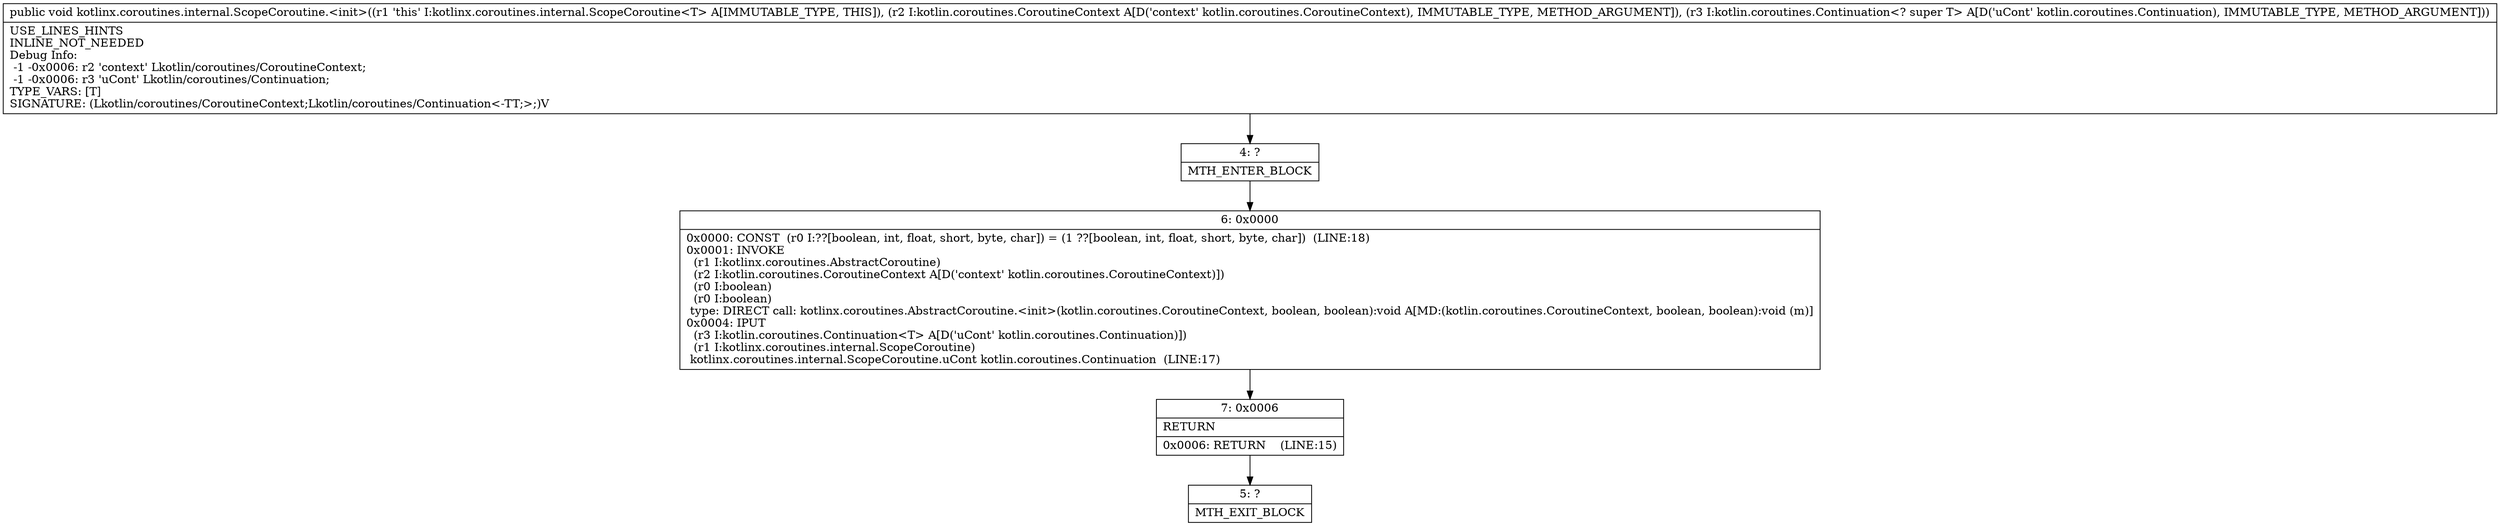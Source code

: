 digraph "CFG forkotlinx.coroutines.internal.ScopeCoroutine.\<init\>(Lkotlin\/coroutines\/CoroutineContext;Lkotlin\/coroutines\/Continuation;)V" {
Node_4 [shape=record,label="{4\:\ ?|MTH_ENTER_BLOCK\l}"];
Node_6 [shape=record,label="{6\:\ 0x0000|0x0000: CONST  (r0 I:??[boolean, int, float, short, byte, char]) = (1 ??[boolean, int, float, short, byte, char])  (LINE:18)\l0x0001: INVOKE  \l  (r1 I:kotlinx.coroutines.AbstractCoroutine)\l  (r2 I:kotlin.coroutines.CoroutineContext A[D('context' kotlin.coroutines.CoroutineContext)])\l  (r0 I:boolean)\l  (r0 I:boolean)\l type: DIRECT call: kotlinx.coroutines.AbstractCoroutine.\<init\>(kotlin.coroutines.CoroutineContext, boolean, boolean):void A[MD:(kotlin.coroutines.CoroutineContext, boolean, boolean):void (m)]\l0x0004: IPUT  \l  (r3 I:kotlin.coroutines.Continuation\<T\> A[D('uCont' kotlin.coroutines.Continuation)])\l  (r1 I:kotlinx.coroutines.internal.ScopeCoroutine)\l kotlinx.coroutines.internal.ScopeCoroutine.uCont kotlin.coroutines.Continuation  (LINE:17)\l}"];
Node_7 [shape=record,label="{7\:\ 0x0006|RETURN\l|0x0006: RETURN    (LINE:15)\l}"];
Node_5 [shape=record,label="{5\:\ ?|MTH_EXIT_BLOCK\l}"];
MethodNode[shape=record,label="{public void kotlinx.coroutines.internal.ScopeCoroutine.\<init\>((r1 'this' I:kotlinx.coroutines.internal.ScopeCoroutine\<T\> A[IMMUTABLE_TYPE, THIS]), (r2 I:kotlin.coroutines.CoroutineContext A[D('context' kotlin.coroutines.CoroutineContext), IMMUTABLE_TYPE, METHOD_ARGUMENT]), (r3 I:kotlin.coroutines.Continuation\<? super T\> A[D('uCont' kotlin.coroutines.Continuation), IMMUTABLE_TYPE, METHOD_ARGUMENT]))  | USE_LINES_HINTS\lINLINE_NOT_NEEDED\lDebug Info:\l  \-1 \-0x0006: r2 'context' Lkotlin\/coroutines\/CoroutineContext;\l  \-1 \-0x0006: r3 'uCont' Lkotlin\/coroutines\/Continuation;\lTYPE_VARS: [T]\lSIGNATURE: (Lkotlin\/coroutines\/CoroutineContext;Lkotlin\/coroutines\/Continuation\<\-TT;\>;)V\l}"];
MethodNode -> Node_4;Node_4 -> Node_6;
Node_6 -> Node_7;
Node_7 -> Node_5;
}

